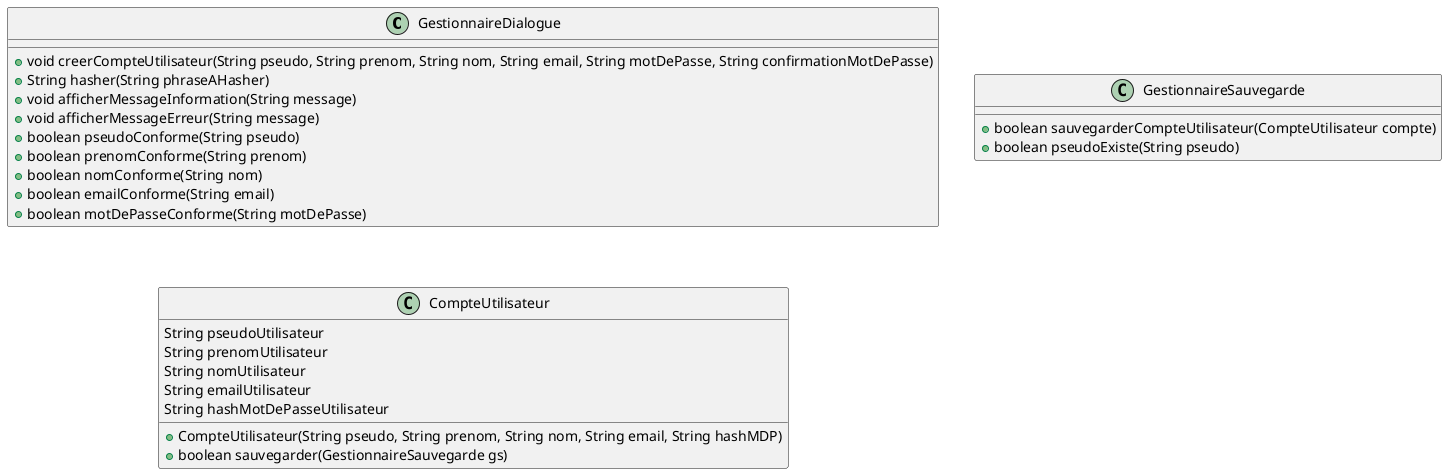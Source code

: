 @startuml Classes

	class GestionnaireDialogue {
		+void creerCompteUtilisateur(String pseudo, String prenom, String nom, String email, String motDePasse, String confirmationMotDePasse)
		+String hasher(String phraseAHasher)
		+void afficherMessageInformation(String message)
		+void afficherMessageErreur(String message)
		+boolean pseudoConforme(String pseudo)
		+boolean prenomConforme(String prenom)
		+boolean nomConforme(String nom)
		+boolean emailConforme(String email)
		+boolean motDePasseConforme(String motDePasse)
	}

	class GestionnaireSauvegarde {
		+boolean sauvegarderCompteUtilisateur(CompteUtilisateur compte)
		+boolean pseudoExiste(String pseudo)
	}

	class CompteUtilisateur {
		String pseudoUtilisateur
		String prenomUtilisateur
		String nomUtilisateur
		String emailUtilisateur
		String hashMotDePasseUtilisateur
		+CompteUtilisateur(String pseudo, String prenom, String nom, String email, String hashMDP)
		+boolean sauvegarder(GestionnaireSauvegarde gs)
	}


@enduml